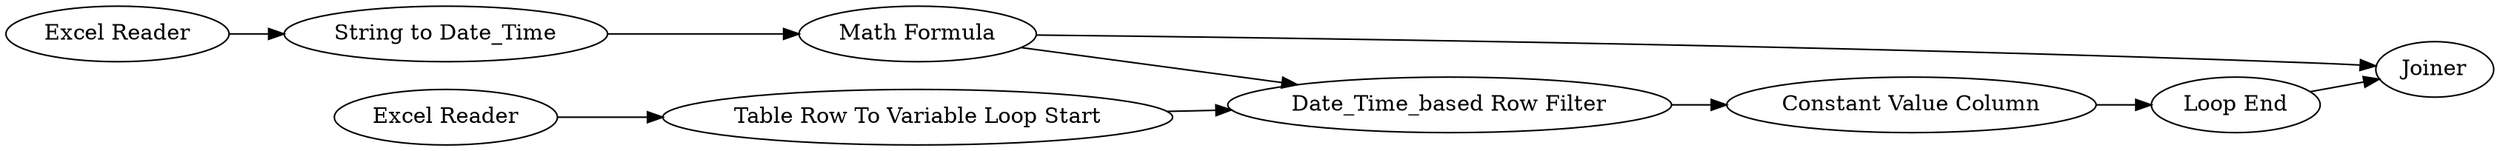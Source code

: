 digraph {
	1 [label="Excel Reader"]
	2 [label="Excel Reader"]
	3 [label="String to Date_Time"]
	4 [label="Date_Time_based Row Filter"]
	5 [label="Table Row To Variable Loop Start"]
	6 [label="Constant Value Column"]
	7 [label="Loop End"]
	8 [label=Joiner]
	9 [label="Math Formula"]
	1 -> 3
	2 -> 5
	3 -> 9
	4 -> 6
	5 -> 4
	6 -> 7
	7 -> 8
	9 -> 4
	9 -> 8
	rankdir=LR
}
